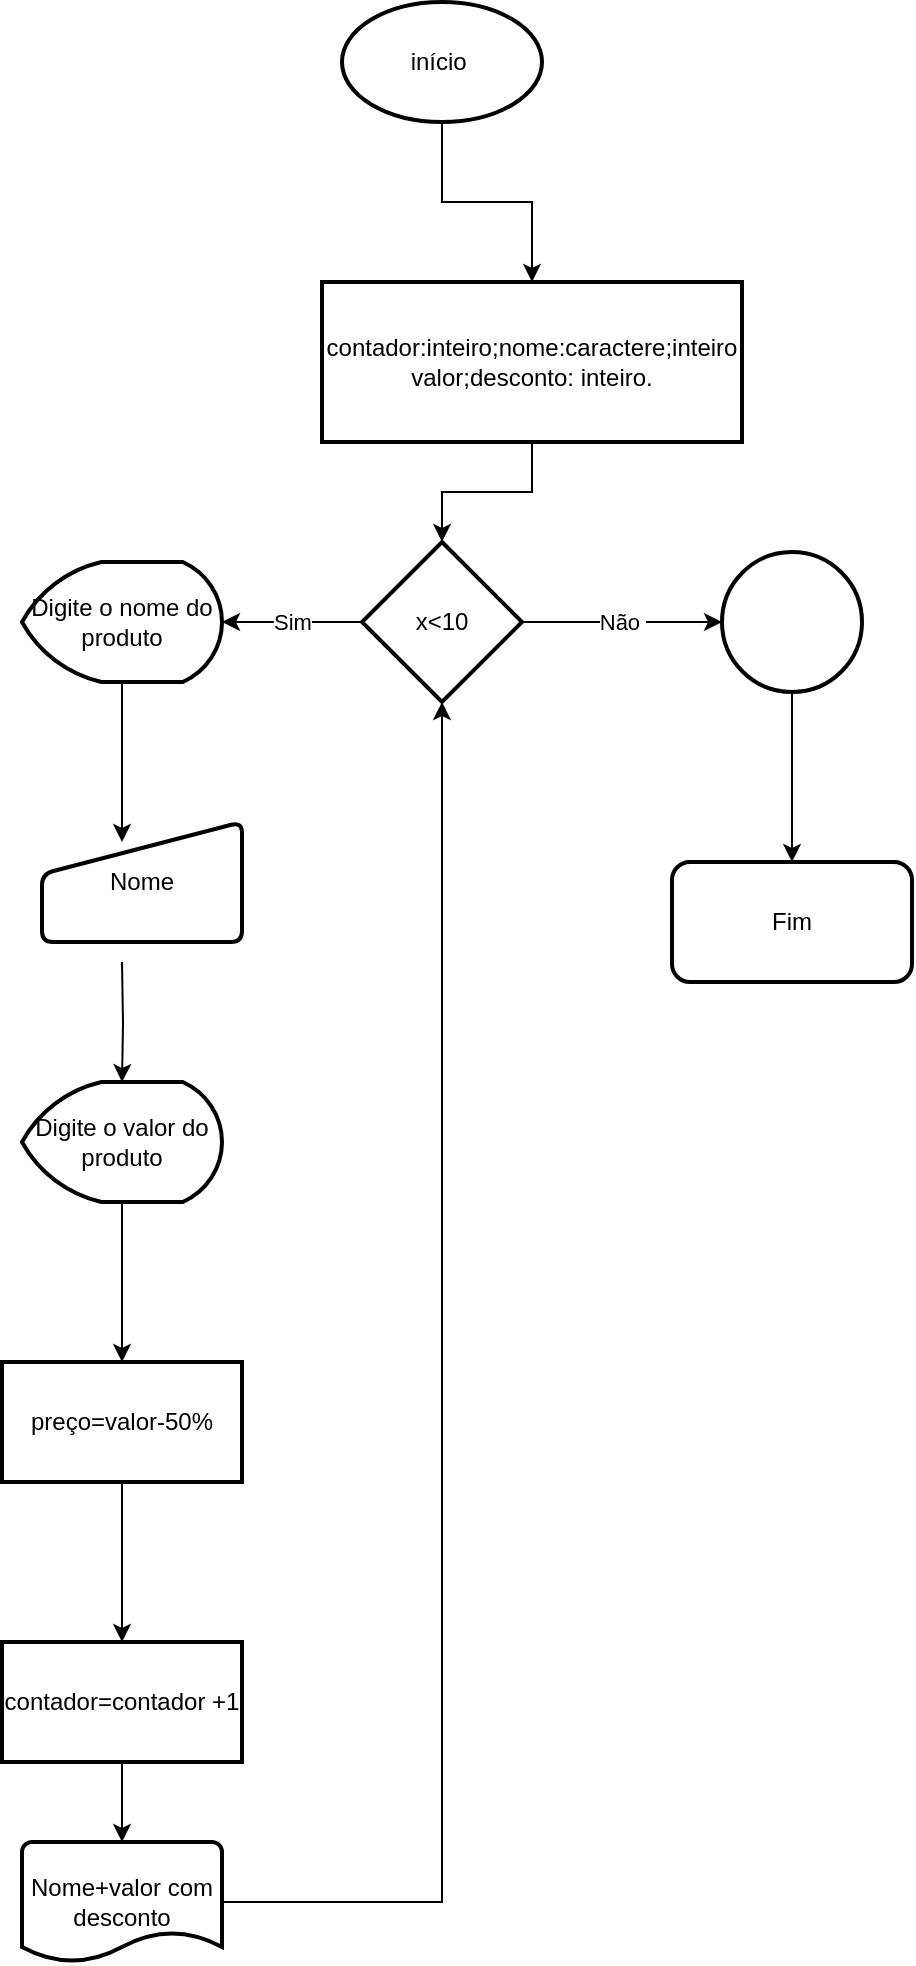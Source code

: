 <mxfile version="17.2.4" type="github">
  <diagram id="EEHjD5ZliKp8xxWfxagM" name="Page-1">
    <mxGraphModel dx="868" dy="450" grid="1" gridSize="10" guides="1" tooltips="1" connect="1" arrows="1" fold="1" page="1" pageScale="1" pageWidth="827" pageHeight="1169" math="0" shadow="0">
      <root>
        <mxCell id="0" />
        <mxCell id="1" parent="0" />
        <mxCell id="iBTYncBW76CWKahvDm7f-4" value="" style="edgeStyle=orthogonalEdgeStyle;rounded=0;orthogonalLoop=1;jettySize=auto;html=1;" parent="1" source="iBTYncBW76CWKahvDm7f-2" target="iBTYncBW76CWKahvDm7f-3" edge="1">
          <mxGeometry relative="1" as="geometry" />
        </mxCell>
        <mxCell id="iBTYncBW76CWKahvDm7f-2" value="&lt;font style=&quot;vertical-align: inherit&quot;&gt;&lt;font style=&quot;vertical-align: inherit&quot;&gt;início&amp;nbsp;&lt;/font&gt;&lt;/font&gt;" style="strokeWidth=2;html=1;shape=mxgraph.flowchart.start_1;whiteSpace=wrap;" parent="1" vertex="1">
          <mxGeometry x="380" y="20" width="100" height="60" as="geometry" />
        </mxCell>
        <mxCell id="iBTYncBW76CWKahvDm7f-6" value="" style="edgeStyle=orthogonalEdgeStyle;rounded=0;orthogonalLoop=1;jettySize=auto;html=1;" parent="1" source="iBTYncBW76CWKahvDm7f-3" target="iBTYncBW76CWKahvDm7f-5" edge="1">
          <mxGeometry relative="1" as="geometry" />
        </mxCell>
        <mxCell id="iBTYncBW76CWKahvDm7f-3" value="&lt;font style=&quot;vertical-align: inherit&quot;&gt;&lt;font style=&quot;vertical-align: inherit&quot;&gt;contador:inteiro;nome:caractere;inteiro valor;desconto: inteiro.&lt;/font&gt;&lt;/font&gt;" style="whiteSpace=wrap;html=1;strokeWidth=2;" parent="1" vertex="1">
          <mxGeometry x="370" y="160" width="210" height="80" as="geometry" />
        </mxCell>
        <mxCell id="iBTYncBW76CWKahvDm7f-10" value="&lt;font style=&quot;vertical-align: inherit&quot;&gt;&lt;font style=&quot;vertical-align: inherit&quot;&gt;Não&amp;nbsp;&lt;/font&gt;&lt;/font&gt;" style="edgeStyle=orthogonalEdgeStyle;rounded=0;orthogonalLoop=1;jettySize=auto;html=1;exitX=1;exitY=0.5;exitDx=0;exitDy=0;" parent="1" source="iBTYncBW76CWKahvDm7f-5" target="iBTYncBW76CWKahvDm7f-7" edge="1">
          <mxGeometry relative="1" as="geometry" />
        </mxCell>
        <mxCell id="iBTYncBW76CWKahvDm7f-12" value="&lt;font style=&quot;vertical-align: inherit&quot;&gt;&lt;font style=&quot;vertical-align: inherit&quot;&gt;Sim&lt;/font&gt;&lt;/font&gt;" style="edgeStyle=orthogonalEdgeStyle;rounded=0;orthogonalLoop=1;jettySize=auto;html=1;" parent="1" source="iBTYncBW76CWKahvDm7f-5" target="iBTYncBW76CWKahvDm7f-11" edge="1">
          <mxGeometry relative="1" as="geometry" />
        </mxCell>
        <mxCell id="iBTYncBW76CWKahvDm7f-5" value="&lt;font style=&quot;vertical-align: inherit&quot;&gt;&lt;font style=&quot;vertical-align: inherit&quot;&gt;x&amp;lt;10&lt;/font&gt;&lt;/font&gt;" style="rhombus;whiteSpace=wrap;html=1;strokeWidth=2;" parent="1" vertex="1">
          <mxGeometry x="390" y="290" width="80" height="80" as="geometry" />
        </mxCell>
        <mxCell id="iBTYncBW76CWKahvDm7f-20" value="" style="edgeStyle=orthogonalEdgeStyle;rounded=0;orthogonalLoop=1;jettySize=auto;html=1;" parent="1" source="iBTYncBW76CWKahvDm7f-7" target="iBTYncBW76CWKahvDm7f-19" edge="1">
          <mxGeometry relative="1" as="geometry" />
        </mxCell>
        <mxCell id="iBTYncBW76CWKahvDm7f-7" value="" style="strokeWidth=2;html=1;shape=mxgraph.flowchart.start_2;whiteSpace=wrap;" parent="1" vertex="1">
          <mxGeometry x="570" y="295" width="70" height="70" as="geometry" />
        </mxCell>
        <mxCell id="iBTYncBW76CWKahvDm7f-14" value="" style="edgeStyle=orthogonalEdgeStyle;rounded=0;orthogonalLoop=1;jettySize=auto;html=1;" parent="1" source="iBTYncBW76CWKahvDm7f-11" edge="1">
          <mxGeometry relative="1" as="geometry">
            <mxPoint x="270" y="440" as="targetPoint" />
          </mxGeometry>
        </mxCell>
        <mxCell id="iBTYncBW76CWKahvDm7f-11" value="&lt;font style=&quot;vertical-align: inherit&quot;&gt;&lt;font style=&quot;vertical-align: inherit&quot;&gt;Digite o nome do produto&lt;/font&gt;&lt;/font&gt;" style="strokeWidth=2;html=1;shape=mxgraph.flowchart.display;whiteSpace=wrap;" parent="1" vertex="1">
          <mxGeometry x="220" y="300" width="100" height="60" as="geometry" />
        </mxCell>
        <mxCell id="iBTYncBW76CWKahvDm7f-16" value="" style="edgeStyle=orthogonalEdgeStyle;rounded=0;orthogonalLoop=1;jettySize=auto;html=1;" parent="1" target="iBTYncBW76CWKahvDm7f-15" edge="1">
          <mxGeometry relative="1" as="geometry">
            <mxPoint x="270" y="500" as="sourcePoint" />
          </mxGeometry>
        </mxCell>
        <mxCell id="iBTYncBW76CWKahvDm7f-18" value="" style="edgeStyle=orthogonalEdgeStyle;rounded=0;orthogonalLoop=1;jettySize=auto;html=1;" parent="1" source="iBTYncBW76CWKahvDm7f-15" target="iBTYncBW76CWKahvDm7f-17" edge="1">
          <mxGeometry relative="1" as="geometry" />
        </mxCell>
        <mxCell id="iBTYncBW76CWKahvDm7f-15" value="&lt;font style=&quot;vertical-align: inherit&quot;&gt;&lt;font style=&quot;vertical-align: inherit&quot;&gt;Digite o valor do produto&lt;/font&gt;&lt;/font&gt;" style="strokeWidth=2;html=1;shape=mxgraph.flowchart.display;whiteSpace=wrap;" parent="1" vertex="1">
          <mxGeometry x="220" y="560" width="100" height="60" as="geometry" />
        </mxCell>
        <mxCell id="iBTYncBW76CWKahvDm7f-22" value="" style="edgeStyle=orthogonalEdgeStyle;rounded=0;orthogonalLoop=1;jettySize=auto;html=1;" parent="1" source="iBTYncBW76CWKahvDm7f-17" target="iBTYncBW76CWKahvDm7f-21" edge="1">
          <mxGeometry relative="1" as="geometry" />
        </mxCell>
        <mxCell id="iBTYncBW76CWKahvDm7f-17" value="&lt;font style=&quot;vertical-align: inherit&quot;&gt;&lt;font style=&quot;vertical-align: inherit&quot;&gt;&lt;font style=&quot;vertical-align: inherit&quot;&gt;&lt;font style=&quot;vertical-align: inherit&quot;&gt;preço=valor-50%&lt;/font&gt;&lt;/font&gt;&lt;/font&gt;&lt;/font&gt;" style="whiteSpace=wrap;html=1;strokeWidth=2;" parent="1" vertex="1">
          <mxGeometry x="210" y="700" width="120" height="60" as="geometry" />
        </mxCell>
        <mxCell id="iBTYncBW76CWKahvDm7f-19" value="&lt;font style=&quot;vertical-align: inherit&quot;&gt;&lt;font style=&quot;vertical-align: inherit&quot;&gt;Fim&lt;/font&gt;&lt;/font&gt;" style="rounded=1;whiteSpace=wrap;html=1;strokeWidth=2;" parent="1" vertex="1">
          <mxGeometry x="545" y="450" width="120" height="60" as="geometry" />
        </mxCell>
        <mxCell id="iBTYncBW76CWKahvDm7f-25" value="" style="edgeStyle=orthogonalEdgeStyle;rounded=0;orthogonalLoop=1;jettySize=auto;html=1;" parent="1" source="iBTYncBW76CWKahvDm7f-21" target="iBTYncBW76CWKahvDm7f-24" edge="1">
          <mxGeometry relative="1" as="geometry" />
        </mxCell>
        <mxCell id="iBTYncBW76CWKahvDm7f-21" value="&lt;font style=&quot;vertical-align: inherit&quot;&gt;&lt;font style=&quot;vertical-align: inherit&quot;&gt;contador=contador +1&lt;/font&gt;&lt;/font&gt;" style="whiteSpace=wrap;html=1;strokeWidth=2;" parent="1" vertex="1">
          <mxGeometry x="210" y="840" width="120" height="60" as="geometry" />
        </mxCell>
        <mxCell id="iBTYncBW76CWKahvDm7f-23" value="&lt;font style=&quot;vertical-align: inherit&quot;&gt;&lt;font style=&quot;vertical-align: inherit&quot;&gt;Nome&lt;/font&gt;&lt;/font&gt;" style="html=1;strokeWidth=2;shape=manualInput;whiteSpace=wrap;rounded=1;size=26;arcSize=11;" parent="1" vertex="1">
          <mxGeometry x="230" y="430" width="100" height="60" as="geometry" />
        </mxCell>
        <mxCell id="EjTqEPDL1c_6sUnsEpEu-1" style="edgeStyle=orthogonalEdgeStyle;rounded=0;orthogonalLoop=1;jettySize=auto;html=1;entryX=0.5;entryY=1;entryDx=0;entryDy=0;" edge="1" parent="1" source="iBTYncBW76CWKahvDm7f-24" target="iBTYncBW76CWKahvDm7f-5">
          <mxGeometry relative="1" as="geometry">
            <mxPoint x="460" y="590" as="targetPoint" />
            <Array as="points">
              <mxPoint x="430" y="970" />
            </Array>
          </mxGeometry>
        </mxCell>
        <mxCell id="iBTYncBW76CWKahvDm7f-24" value="&lt;font style=&quot;vertical-align: inherit&quot;&gt;&lt;font style=&quot;vertical-align: inherit&quot;&gt;Nome+valor com desconto&lt;/font&gt;&lt;/font&gt;" style="strokeWidth=2;html=1;shape=mxgraph.flowchart.document2;whiteSpace=wrap;size=0.25;" parent="1" vertex="1">
          <mxGeometry x="220" y="940" width="100" height="60" as="geometry" />
        </mxCell>
      </root>
    </mxGraphModel>
  </diagram>
</mxfile>
